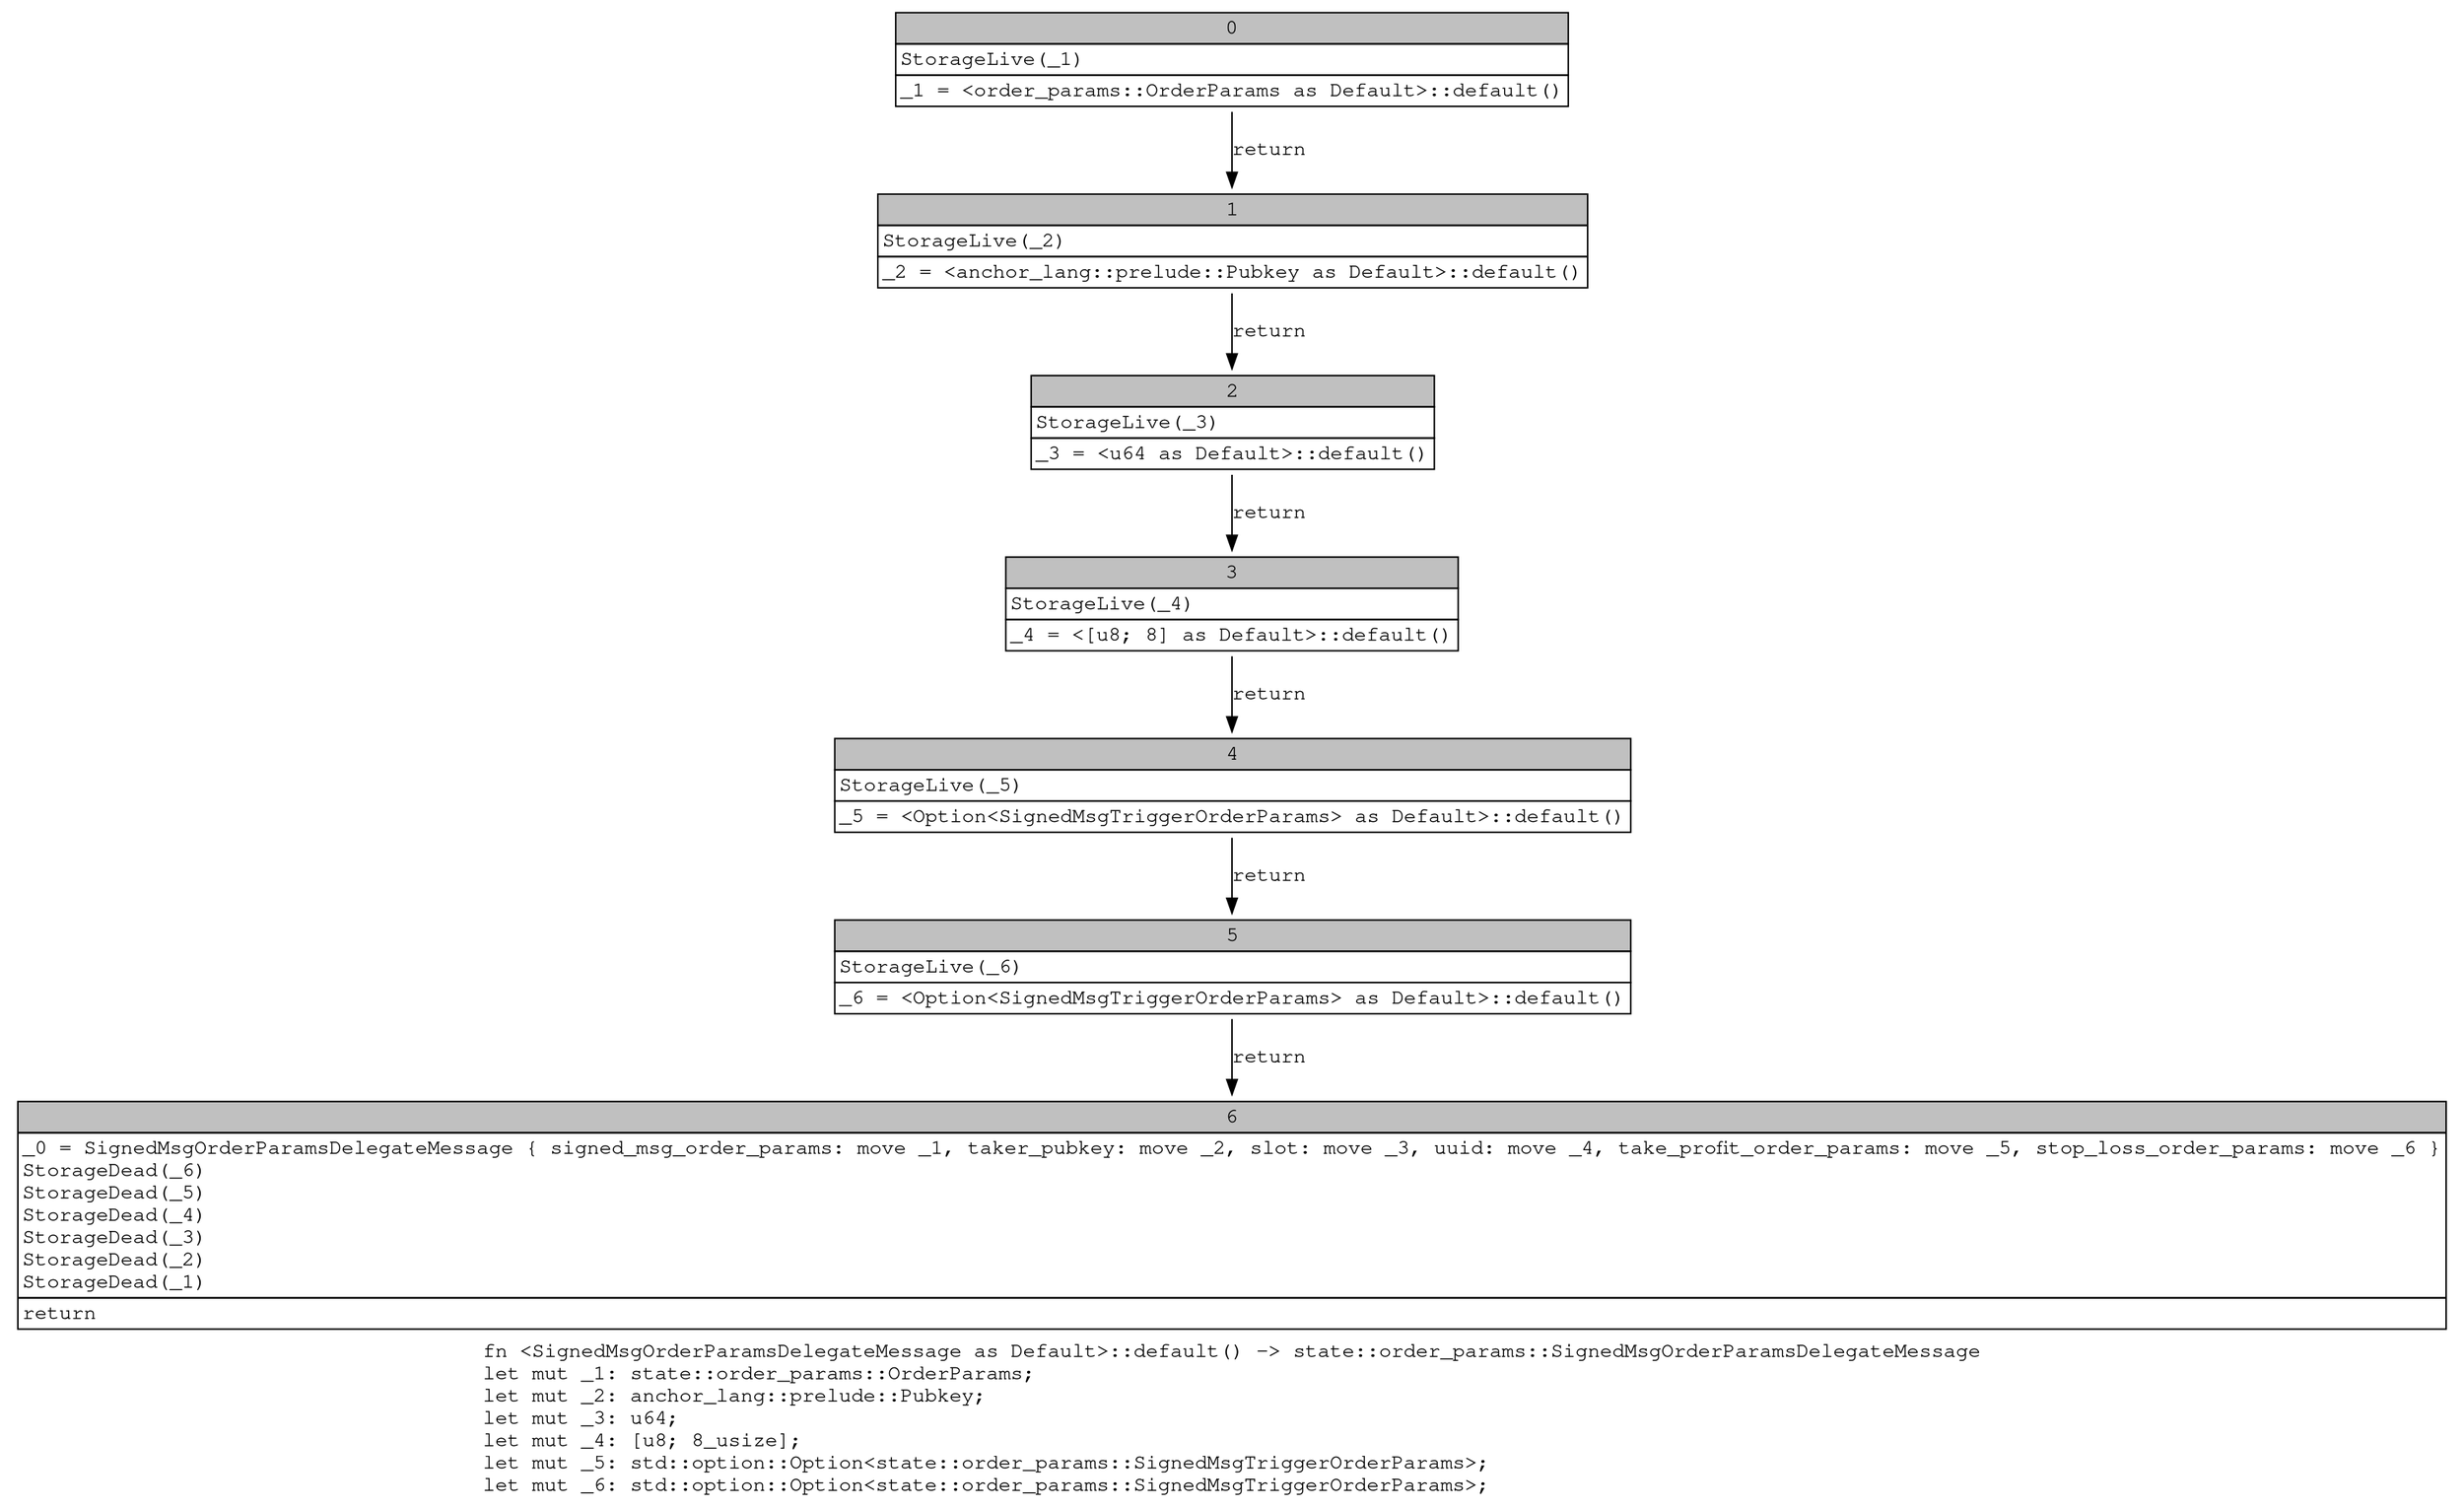 digraph Mir_0_16952 {
    graph [fontname="Courier, monospace"];
    node [fontname="Courier, monospace"];
    edge [fontname="Courier, monospace"];
    label=<fn &lt;SignedMsgOrderParamsDelegateMessage as Default&gt;::default() -&gt; state::order_params::SignedMsgOrderParamsDelegateMessage<br align="left"/>let mut _1: state::order_params::OrderParams;<br align="left"/>let mut _2: anchor_lang::prelude::Pubkey;<br align="left"/>let mut _3: u64;<br align="left"/>let mut _4: [u8; 8_usize];<br align="left"/>let mut _5: std::option::Option&lt;state::order_params::SignedMsgTriggerOrderParams&gt;;<br align="left"/>let mut _6: std::option::Option&lt;state::order_params::SignedMsgTriggerOrderParams&gt;;<br align="left"/>>;
    bb0__0_16952 [shape="none", label=<<table border="0" cellborder="1" cellspacing="0"><tr><td bgcolor="gray" align="center" colspan="1">0</td></tr><tr><td align="left" balign="left">StorageLive(_1)<br/></td></tr><tr><td align="left">_1 = &lt;order_params::OrderParams as Default&gt;::default()</td></tr></table>>];
    bb1__0_16952 [shape="none", label=<<table border="0" cellborder="1" cellspacing="0"><tr><td bgcolor="gray" align="center" colspan="1">1</td></tr><tr><td align="left" balign="left">StorageLive(_2)<br/></td></tr><tr><td align="left">_2 = &lt;anchor_lang::prelude::Pubkey as Default&gt;::default()</td></tr></table>>];
    bb2__0_16952 [shape="none", label=<<table border="0" cellborder="1" cellspacing="0"><tr><td bgcolor="gray" align="center" colspan="1">2</td></tr><tr><td align="left" balign="left">StorageLive(_3)<br/></td></tr><tr><td align="left">_3 = &lt;u64 as Default&gt;::default()</td></tr></table>>];
    bb3__0_16952 [shape="none", label=<<table border="0" cellborder="1" cellspacing="0"><tr><td bgcolor="gray" align="center" colspan="1">3</td></tr><tr><td align="left" balign="left">StorageLive(_4)<br/></td></tr><tr><td align="left">_4 = &lt;[u8; 8] as Default&gt;::default()</td></tr></table>>];
    bb4__0_16952 [shape="none", label=<<table border="0" cellborder="1" cellspacing="0"><tr><td bgcolor="gray" align="center" colspan="1">4</td></tr><tr><td align="left" balign="left">StorageLive(_5)<br/></td></tr><tr><td align="left">_5 = &lt;Option&lt;SignedMsgTriggerOrderParams&gt; as Default&gt;::default()</td></tr></table>>];
    bb5__0_16952 [shape="none", label=<<table border="0" cellborder="1" cellspacing="0"><tr><td bgcolor="gray" align="center" colspan="1">5</td></tr><tr><td align="left" balign="left">StorageLive(_6)<br/></td></tr><tr><td align="left">_6 = &lt;Option&lt;SignedMsgTriggerOrderParams&gt; as Default&gt;::default()</td></tr></table>>];
    bb6__0_16952 [shape="none", label=<<table border="0" cellborder="1" cellspacing="0"><tr><td bgcolor="gray" align="center" colspan="1">6</td></tr><tr><td align="left" balign="left">_0 = SignedMsgOrderParamsDelegateMessage { signed_msg_order_params: move _1, taker_pubkey: move _2, slot: move _3, uuid: move _4, take_profit_order_params: move _5, stop_loss_order_params: move _6 }<br/>StorageDead(_6)<br/>StorageDead(_5)<br/>StorageDead(_4)<br/>StorageDead(_3)<br/>StorageDead(_2)<br/>StorageDead(_1)<br/></td></tr><tr><td align="left">return</td></tr></table>>];
    bb0__0_16952 -> bb1__0_16952 [label="return"];
    bb1__0_16952 -> bb2__0_16952 [label="return"];
    bb2__0_16952 -> bb3__0_16952 [label="return"];
    bb3__0_16952 -> bb4__0_16952 [label="return"];
    bb4__0_16952 -> bb5__0_16952 [label="return"];
    bb5__0_16952 -> bb6__0_16952 [label="return"];
}
